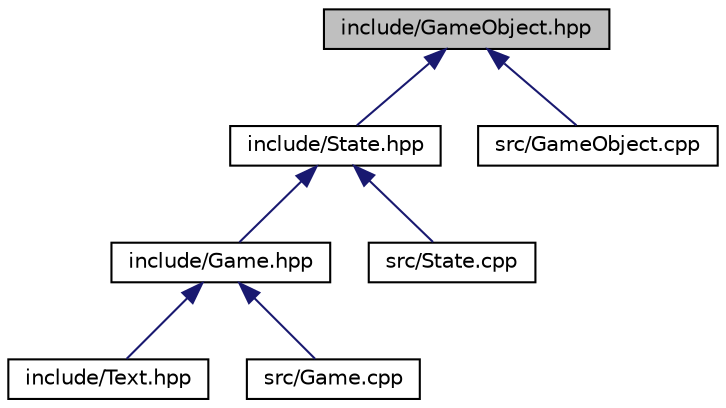 digraph "include/GameObject.hpp"
{
  edge [fontname="Helvetica",fontsize="10",labelfontname="Helvetica",labelfontsize="10"];
  node [fontname="Helvetica",fontsize="10",shape=record];
  Node8 [label="include/GameObject.hpp",height=0.2,width=0.4,color="black", fillcolor="grey75", style="filled", fontcolor="black"];
  Node8 -> Node9 [dir="back",color="midnightblue",fontsize="10",style="solid",fontname="Helvetica"];
  Node9 [label="include/State.hpp",height=0.2,width=0.4,color="black", fillcolor="white", style="filled",URL="$State_8hpp.html"];
  Node9 -> Node10 [dir="back",color="midnightblue",fontsize="10",style="solid",fontname="Helvetica"];
  Node10 [label="include/Game.hpp",height=0.2,width=0.4,color="black", fillcolor="white", style="filled",URL="$Game_8hpp.html"];
  Node10 -> Node11 [dir="back",color="midnightblue",fontsize="10",style="solid",fontname="Helvetica"];
  Node11 [label="include/Text.hpp",height=0.2,width=0.4,color="black", fillcolor="white", style="filled",URL="$Text_8hpp.html"];
  Node10 -> Node12 [dir="back",color="midnightblue",fontsize="10",style="solid",fontname="Helvetica"];
  Node12 [label="src/Game.cpp",height=0.2,width=0.4,color="black", fillcolor="white", style="filled",URL="$Game_8cpp.html"];
  Node9 -> Node13 [dir="back",color="midnightblue",fontsize="10",style="solid",fontname="Helvetica"];
  Node13 [label="src/State.cpp",height=0.2,width=0.4,color="black", fillcolor="white", style="filled",URL="$State_8cpp.html"];
  Node8 -> Node14 [dir="back",color="midnightblue",fontsize="10",style="solid",fontname="Helvetica"];
  Node14 [label="src/GameObject.cpp",height=0.2,width=0.4,color="black", fillcolor="white", style="filled",URL="$GameObject_8cpp.html"];
}
